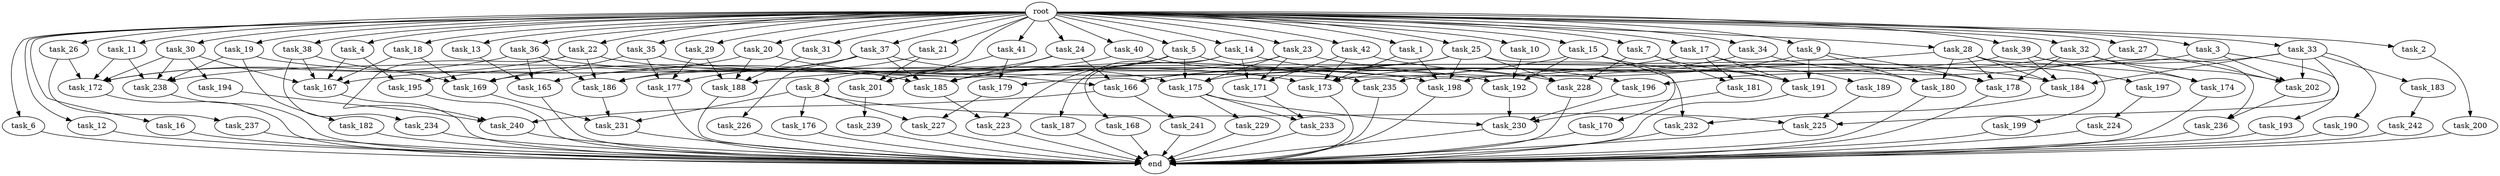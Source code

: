 digraph G {
  root [size="0.000000"];
  task_1 [size="2.048000"];
  task_2 [size="2.048000"];
  task_3 [size="2.048000"];
  task_4 [size="2.048000"];
  task_5 [size="2.048000"];
  task_6 [size="2.048000"];
  task_7 [size="2.048000"];
  task_8 [size="2.048000"];
  task_9 [size="2.048000"];
  task_10 [size="2.048000"];
  task_11 [size="2.048000"];
  task_12 [size="2.048000"];
  task_13 [size="2.048000"];
  task_14 [size="2.048000"];
  task_15 [size="2.048000"];
  task_16 [size="2.048000"];
  task_17 [size="2.048000"];
  task_18 [size="2.048000"];
  task_19 [size="2.048000"];
  task_20 [size="2.048000"];
  task_21 [size="2.048000"];
  task_22 [size="2.048000"];
  task_23 [size="2.048000"];
  task_24 [size="2.048000"];
  task_25 [size="2.048000"];
  task_26 [size="2.048000"];
  task_27 [size="2.048000"];
  task_28 [size="2.048000"];
  task_29 [size="2.048000"];
  task_30 [size="2.048000"];
  task_31 [size="2.048000"];
  task_32 [size="2.048000"];
  task_33 [size="2.048000"];
  task_34 [size="2.048000"];
  task_35 [size="2.048000"];
  task_36 [size="2.048000"];
  task_37 [size="2.048000"];
  task_38 [size="2.048000"];
  task_39 [size="2.048000"];
  task_40 [size="2.048000"];
  task_41 [size="2.048000"];
  task_42 [size="2.048000"];
  task_165 [size="824633720.832000"];
  task_166 [size="4776003633.152000"];
  task_167 [size="2954937499.648000"];
  task_168 [size="1391569403.904000"];
  task_169 [size="2216203124.736000"];
  task_170 [size="841813590.016000"];
  task_171 [size="3058016714.752000"];
  task_172 [size="2576980377.600000"];
  task_173 [size="1443109011.456000"];
  task_174 [size="2491081031.680000"];
  task_175 [size="3865470566.400000"];
  task_176 [size="1717986918.400000"];
  task_177 [size="858993459.200000"];
  task_178 [size="5600637353.984000"];
  task_179 [size="1271310319.616000"];
  task_180 [size="3384434229.248000"];
  task_181 [size="1872605741.056000"];
  task_182 [size="274877906.944000"];
  task_183 [size="1099511627.776000"];
  task_184 [size="4483945857.024000"];
  task_185 [size="6081673691.136000"];
  task_186 [size="4191888080.896000"];
  task_187 [size="1391569403.904000"];
  task_188 [size="4140348473.344000"];
  task_189 [size="1717986918.400000"];
  task_190 [size="1099511627.776000"];
  task_191 [size="4105988734.976000"];
  task_192 [size="3659312136.192000"];
  task_193 [size="1391569403.904000"];
  task_194 [size="618475290.624000"];
  task_195 [size="1374389534.720000"];
  task_196 [size="2783138807.808000"];
  task_197 [size="1717986918.400000"];
  task_198 [size="3710851743.744000"];
  task_199 [size="1717986918.400000"];
  task_200 [size="1717986918.400000"];
  task_201 [size="2422361554.944000"];
  task_202 [size="4982162063.360000"];
  task_223 [size="893353197.568000"];
  task_224 [size="841813590.016000"];
  task_225 [size="4535485464.576000"];
  task_226 [size="1099511627.776000"];
  task_227 [size="1992864825.344000"];
  task_228 [size="2147483648.000000"];
  task_229 [size="1099511627.776000"];
  task_230 [size="2422361554.944000"];
  task_231 [size="2267742732.288000"];
  task_232 [size="2147483648.000000"];
  task_233 [size="1168231104.512000"];
  task_234 [size="1717986918.400000"];
  task_235 [size="1666447310.848000"];
  task_236 [size="2010044694.528000"];
  task_237 [size="429496729.600000"];
  task_238 [size="2765958938.624000"];
  task_239 [size="68719476.736000"];
  task_240 [size="2473901162.496000"];
  task_241 [size="1099511627.776000"];
  task_242 [size="1391569403.904000"];
  end [size="0.000000"];

  root -> task_1 [size="1.000000"];
  root -> task_2 [size="1.000000"];
  root -> task_3 [size="1.000000"];
  root -> task_4 [size="1.000000"];
  root -> task_5 [size="1.000000"];
  root -> task_6 [size="1.000000"];
  root -> task_7 [size="1.000000"];
  root -> task_8 [size="1.000000"];
  root -> task_9 [size="1.000000"];
  root -> task_10 [size="1.000000"];
  root -> task_11 [size="1.000000"];
  root -> task_12 [size="1.000000"];
  root -> task_13 [size="1.000000"];
  root -> task_14 [size="1.000000"];
  root -> task_15 [size="1.000000"];
  root -> task_16 [size="1.000000"];
  root -> task_17 [size="1.000000"];
  root -> task_18 [size="1.000000"];
  root -> task_19 [size="1.000000"];
  root -> task_20 [size="1.000000"];
  root -> task_21 [size="1.000000"];
  root -> task_22 [size="1.000000"];
  root -> task_23 [size="1.000000"];
  root -> task_24 [size="1.000000"];
  root -> task_25 [size="1.000000"];
  root -> task_26 [size="1.000000"];
  root -> task_27 [size="1.000000"];
  root -> task_28 [size="1.000000"];
  root -> task_29 [size="1.000000"];
  root -> task_30 [size="1.000000"];
  root -> task_31 [size="1.000000"];
  root -> task_32 [size="1.000000"];
  root -> task_33 [size="1.000000"];
  root -> task_34 [size="1.000000"];
  root -> task_35 [size="1.000000"];
  root -> task_36 [size="1.000000"];
  root -> task_37 [size="1.000000"];
  root -> task_38 [size="1.000000"];
  root -> task_39 [size="1.000000"];
  root -> task_40 [size="1.000000"];
  root -> task_41 [size="1.000000"];
  root -> task_42 [size="1.000000"];
  task_1 -> task_173 [size="301989888.000000"];
  task_1 -> task_198 [size="301989888.000000"];
  task_2 -> task_200 [size="838860800.000000"];
  task_3 -> task_166 [size="679477248.000000"];
  task_3 -> task_193 [size="679477248.000000"];
  task_3 -> task_202 [size="679477248.000000"];
  task_4 -> task_167 [size="134217728.000000"];
  task_4 -> task_195 [size="134217728.000000"];
  task_5 -> task_165 [size="134217728.000000"];
  task_5 -> task_175 [size="134217728.000000"];
  task_5 -> task_223 [size="134217728.000000"];
  task_5 -> task_228 [size="134217728.000000"];
  task_6 -> end [size="1.000000"];
  task_7 -> task_181 [size="75497472.000000"];
  task_7 -> task_191 [size="75497472.000000"];
  task_7 -> task_228 [size="75497472.000000"];
  task_8 -> task_176 [size="838860800.000000"];
  task_8 -> task_225 [size="838860800.000000"];
  task_8 -> task_227 [size="838860800.000000"];
  task_8 -> task_231 [size="838860800.000000"];
  task_9 -> task_178 [size="679477248.000000"];
  task_9 -> task_180 [size="679477248.000000"];
  task_9 -> task_191 [size="679477248.000000"];
  task_9 -> task_235 [size="679477248.000000"];
  task_10 -> task_192 [size="838860800.000000"];
  task_11 -> task_172 [size="75497472.000000"];
  task_11 -> task_238 [size="75497472.000000"];
  task_12 -> end [size="1.000000"];
  task_13 -> task_165 [size="134217728.000000"];
  task_14 -> task_168 [size="679477248.000000"];
  task_14 -> task_171 [size="679477248.000000"];
  task_14 -> task_187 [size="679477248.000000"];
  task_14 -> task_196 [size="679477248.000000"];
  task_15 -> task_170 [size="411041792.000000"];
  task_15 -> task_179 [size="411041792.000000"];
  task_15 -> task_191 [size="411041792.000000"];
  task_15 -> task_192 [size="411041792.000000"];
  task_16 -> end [size="1.000000"];
  task_17 -> task_181 [size="838860800.000000"];
  task_17 -> task_185 [size="838860800.000000"];
  task_17 -> task_189 [size="838860800.000000"];
  task_17 -> task_191 [size="838860800.000000"];
  task_18 -> task_167 [size="33554432.000000"];
  task_18 -> task_169 [size="33554432.000000"];
  task_19 -> task_173 [size="134217728.000000"];
  task_19 -> task_182 [size="134217728.000000"];
  task_19 -> task_238 [size="134217728.000000"];
  task_20 -> task_166 [size="134217728.000000"];
  task_20 -> task_167 [size="134217728.000000"];
  task_20 -> task_188 [size="134217728.000000"];
  task_21 -> task_177 [size="134217728.000000"];
  task_21 -> task_201 [size="134217728.000000"];
  task_22 -> task_172 [size="536870912.000000"];
  task_22 -> task_186 [size="536870912.000000"];
  task_22 -> task_192 [size="536870912.000000"];
  task_22 -> task_240 [size="536870912.000000"];
  task_23 -> task_171 [size="679477248.000000"];
  task_23 -> task_175 [size="679477248.000000"];
  task_23 -> task_178 [size="679477248.000000"];
  task_23 -> task_185 [size="679477248.000000"];
  task_24 -> task_166 [size="838860800.000000"];
  task_24 -> task_185 [size="838860800.000000"];
  task_24 -> task_201 [size="838860800.000000"];
  task_25 -> task_186 [size="838860800.000000"];
  task_25 -> task_198 [size="838860800.000000"];
  task_25 -> task_228 [size="838860800.000000"];
  task_25 -> task_232 [size="838860800.000000"];
  task_25 -> task_238 [size="838860800.000000"];
  task_26 -> task_172 [size="209715200.000000"];
  task_26 -> task_237 [size="209715200.000000"];
  task_27 -> task_196 [size="679477248.000000"];
  task_27 -> task_202 [size="679477248.000000"];
  task_28 -> task_178 [size="838860800.000000"];
  task_28 -> task_180 [size="838860800.000000"];
  task_28 -> task_184 [size="838860800.000000"];
  task_28 -> task_188 [size="838860800.000000"];
  task_28 -> task_197 [size="838860800.000000"];
  task_28 -> task_199 [size="838860800.000000"];
  task_29 -> task_177 [size="209715200.000000"];
  task_29 -> task_188 [size="209715200.000000"];
  task_30 -> task_167 [size="301989888.000000"];
  task_30 -> task_172 [size="301989888.000000"];
  task_30 -> task_194 [size="301989888.000000"];
  task_30 -> task_238 [size="301989888.000000"];
  task_31 -> task_188 [size="838860800.000000"];
  task_32 -> task_174 [size="536870912.000000"];
  task_32 -> task_175 [size="536870912.000000"];
  task_32 -> task_178 [size="536870912.000000"];
  task_32 -> task_202 [size="536870912.000000"];
  task_33 -> task_183 [size="536870912.000000"];
  task_33 -> task_184 [size="536870912.000000"];
  task_33 -> task_190 [size="536870912.000000"];
  task_33 -> task_198 [size="536870912.000000"];
  task_33 -> task_202 [size="536870912.000000"];
  task_33 -> task_225 [size="536870912.000000"];
  task_34 -> task_173 [size="134217728.000000"];
  task_34 -> task_180 [size="134217728.000000"];
  task_35 -> task_169 [size="75497472.000000"];
  task_35 -> task_177 [size="75497472.000000"];
  task_35 -> task_185 [size="75497472.000000"];
  task_36 -> task_165 [size="134217728.000000"];
  task_36 -> task_172 [size="134217728.000000"];
  task_36 -> task_186 [size="134217728.000000"];
  task_36 -> task_198 [size="134217728.000000"];
  task_37 -> task_175 [size="536870912.000000"];
  task_37 -> task_185 [size="536870912.000000"];
  task_37 -> task_186 [size="536870912.000000"];
  task_37 -> task_195 [size="536870912.000000"];
  task_37 -> task_226 [size="536870912.000000"];
  task_38 -> task_167 [size="838860800.000000"];
  task_38 -> task_169 [size="838860800.000000"];
  task_38 -> task_234 [size="838860800.000000"];
  task_39 -> task_166 [size="679477248.000000"];
  task_39 -> task_174 [size="679477248.000000"];
  task_39 -> task_184 [size="679477248.000000"];
  task_39 -> task_236 [size="679477248.000000"];
  task_40 -> task_169 [size="134217728.000000"];
  task_40 -> task_235 [size="134217728.000000"];
  task_41 -> task_179 [size="209715200.000000"];
  task_41 -> task_201 [size="209715200.000000"];
  task_42 -> task_171 [size="134217728.000000"];
  task_42 -> task_173 [size="134217728.000000"];
  task_42 -> task_184 [size="134217728.000000"];
  task_165 -> end [size="1.000000"];
  task_166 -> task_240 [size="536870912.000000"];
  task_166 -> task_241 [size="536870912.000000"];
  task_167 -> end [size="1.000000"];
  task_168 -> end [size="1.000000"];
  task_169 -> task_231 [size="134217728.000000"];
  task_170 -> end [size="1.000000"];
  task_171 -> task_233 [size="33554432.000000"];
  task_172 -> end [size="1.000000"];
  task_173 -> end [size="1.000000"];
  task_174 -> end [size="1.000000"];
  task_175 -> task_229 [size="536870912.000000"];
  task_175 -> task_230 [size="536870912.000000"];
  task_175 -> task_233 [size="536870912.000000"];
  task_176 -> end [size="1.000000"];
  task_177 -> end [size="1.000000"];
  task_178 -> end [size="1.000000"];
  task_179 -> task_227 [size="134217728.000000"];
  task_180 -> end [size="1.000000"];
  task_181 -> task_230 [size="301989888.000000"];
  task_182 -> end [size="1.000000"];
  task_183 -> task_242 [size="679477248.000000"];
  task_184 -> task_232 [size="209715200.000000"];
  task_185 -> task_223 [size="301989888.000000"];
  task_186 -> task_231 [size="134217728.000000"];
  task_187 -> end [size="1.000000"];
  task_188 -> end [size="1.000000"];
  task_189 -> task_225 [size="838860800.000000"];
  task_190 -> end [size="1.000000"];
  task_191 -> end [size="1.000000"];
  task_192 -> task_230 [size="209715200.000000"];
  task_193 -> end [size="1.000000"];
  task_194 -> task_240 [size="134217728.000000"];
  task_195 -> end [size="1.000000"];
  task_196 -> task_230 [size="134217728.000000"];
  task_197 -> task_224 [size="411041792.000000"];
  task_198 -> end [size="1.000000"];
  task_199 -> end [size="1.000000"];
  task_200 -> end [size="1.000000"];
  task_201 -> task_239 [size="33554432.000000"];
  task_202 -> task_236 [size="301989888.000000"];
  task_223 -> end [size="1.000000"];
  task_224 -> end [size="1.000000"];
  task_225 -> end [size="1.000000"];
  task_226 -> end [size="1.000000"];
  task_227 -> end [size="1.000000"];
  task_228 -> end [size="1.000000"];
  task_229 -> end [size="1.000000"];
  task_230 -> end [size="1.000000"];
  task_231 -> end [size="1.000000"];
  task_232 -> end [size="1.000000"];
  task_233 -> end [size="1.000000"];
  task_234 -> end [size="1.000000"];
  task_235 -> end [size="1.000000"];
  task_236 -> end [size="1.000000"];
  task_237 -> end [size="1.000000"];
  task_238 -> end [size="1.000000"];
  task_239 -> end [size="1.000000"];
  task_240 -> end [size="1.000000"];
  task_241 -> end [size="1.000000"];
  task_242 -> end [size="1.000000"];
}
